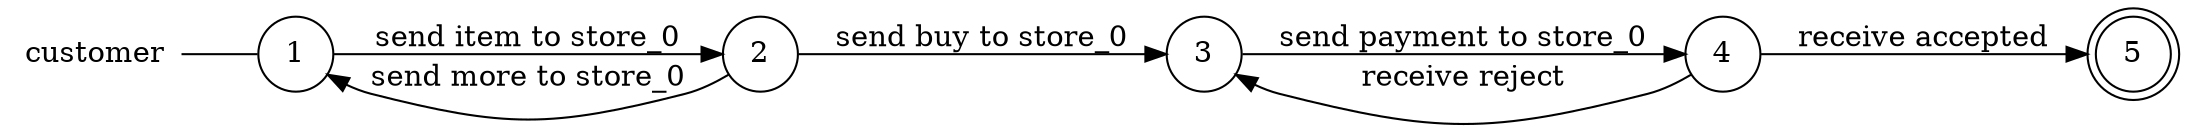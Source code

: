 digraph customer {
	rankdir="LR";
	n_0 [label="customer", shape="plaintext"];
	n_1 [id="6", shape=doublecircle, label="5"];
	n_2 [id="1", shape=circle, label="1"];
	n_0 -> n_2 [arrowhead=none];
	n_3 [id="2", shape=circle, label="3"];
	n_4 [id="4", shape=circle, label="4"];
	n_5 [id="7", shape=circle, label="2"];

	n_2 -> n_5 [id="[$e|3]", label="send item to store_0"];
	n_3 -> n_4 [id="[$e|5]", label="send payment to store_0"];
	n_5 -> n_2 [id="[$e|8]", label="send more to store_0"];
	n_4 -> n_3 [id="[$e|9]", label="receive reject"];
	n_5 -> n_3 [id="[$e|7]", label="send buy to store_0"];
	n_4 -> n_1 [id="[$e|2]", label="receive accepted"];
}
